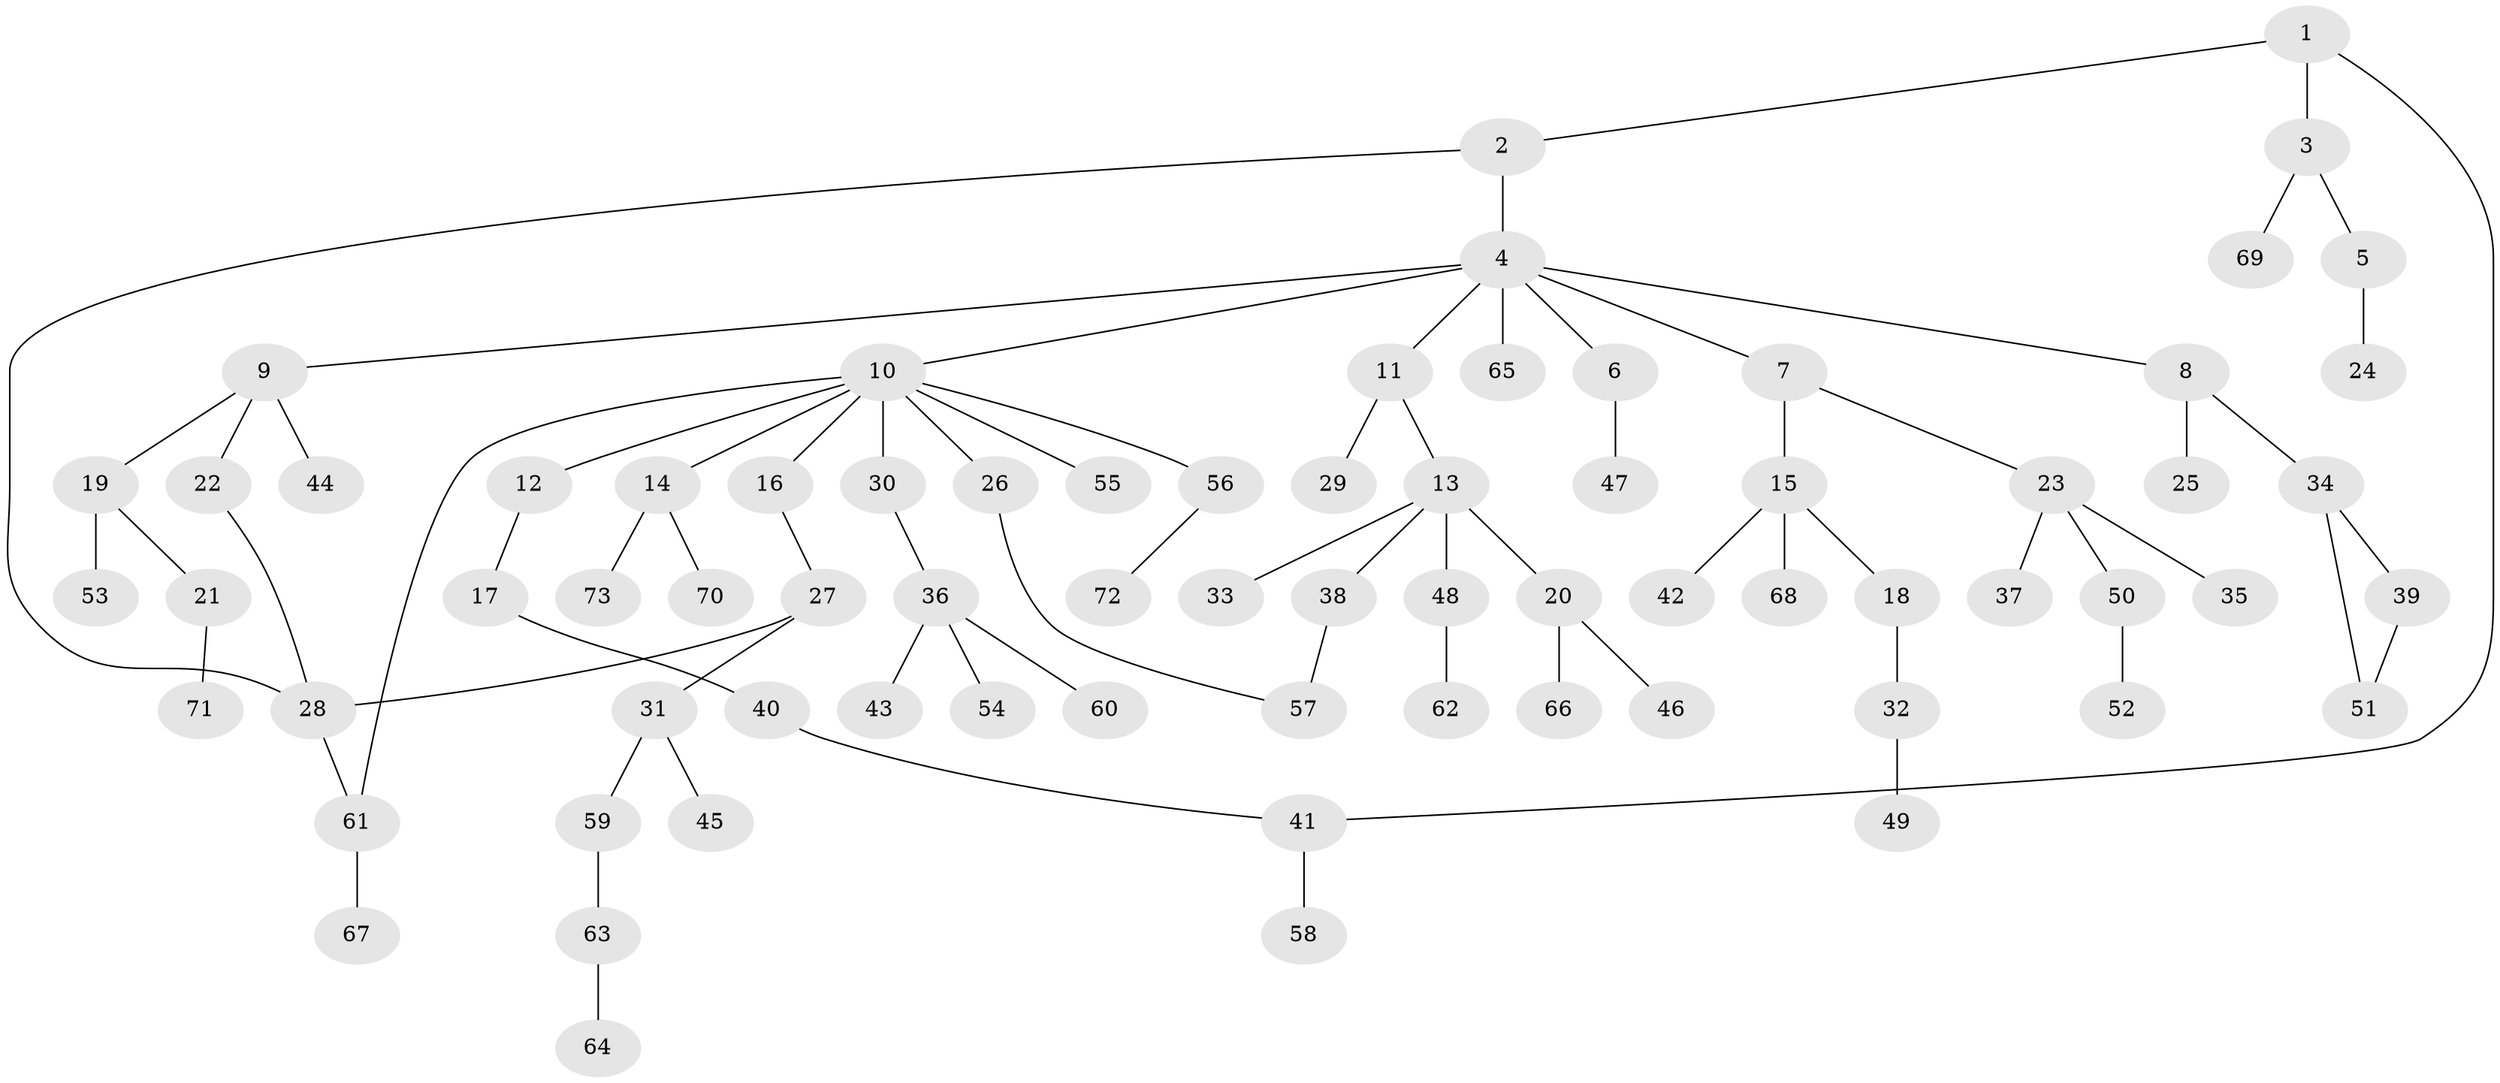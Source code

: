 // Generated by graph-tools (version 1.1) at 2025/01/03/09/25 03:01:04]
// undirected, 73 vertices, 78 edges
graph export_dot {
graph [start="1"]
  node [color=gray90,style=filled];
  1;
  2;
  3;
  4;
  5;
  6;
  7;
  8;
  9;
  10;
  11;
  12;
  13;
  14;
  15;
  16;
  17;
  18;
  19;
  20;
  21;
  22;
  23;
  24;
  25;
  26;
  27;
  28;
  29;
  30;
  31;
  32;
  33;
  34;
  35;
  36;
  37;
  38;
  39;
  40;
  41;
  42;
  43;
  44;
  45;
  46;
  47;
  48;
  49;
  50;
  51;
  52;
  53;
  54;
  55;
  56;
  57;
  58;
  59;
  60;
  61;
  62;
  63;
  64;
  65;
  66;
  67;
  68;
  69;
  70;
  71;
  72;
  73;
  1 -- 2;
  1 -- 3;
  1 -- 41;
  2 -- 4;
  2 -- 28;
  3 -- 5;
  3 -- 69;
  4 -- 6;
  4 -- 7;
  4 -- 8;
  4 -- 9;
  4 -- 10;
  4 -- 11;
  4 -- 65;
  5 -- 24;
  6 -- 47;
  7 -- 15;
  7 -- 23;
  8 -- 25;
  8 -- 34;
  9 -- 19;
  9 -- 22;
  9 -- 44;
  10 -- 12;
  10 -- 14;
  10 -- 16;
  10 -- 26;
  10 -- 30;
  10 -- 55;
  10 -- 56;
  10 -- 61;
  11 -- 13;
  11 -- 29;
  12 -- 17;
  13 -- 20;
  13 -- 33;
  13 -- 38;
  13 -- 48;
  14 -- 70;
  14 -- 73;
  15 -- 18;
  15 -- 42;
  15 -- 68;
  16 -- 27;
  17 -- 40;
  18 -- 32;
  19 -- 21;
  19 -- 53;
  20 -- 46;
  20 -- 66;
  21 -- 71;
  22 -- 28;
  23 -- 35;
  23 -- 37;
  23 -- 50;
  26 -- 57;
  27 -- 31;
  27 -- 28;
  28 -- 61;
  30 -- 36;
  31 -- 45;
  31 -- 59;
  32 -- 49;
  34 -- 39;
  34 -- 51;
  36 -- 43;
  36 -- 54;
  36 -- 60;
  38 -- 57;
  39 -- 51;
  40 -- 41;
  41 -- 58;
  48 -- 62;
  50 -- 52;
  56 -- 72;
  59 -- 63;
  61 -- 67;
  63 -- 64;
}
